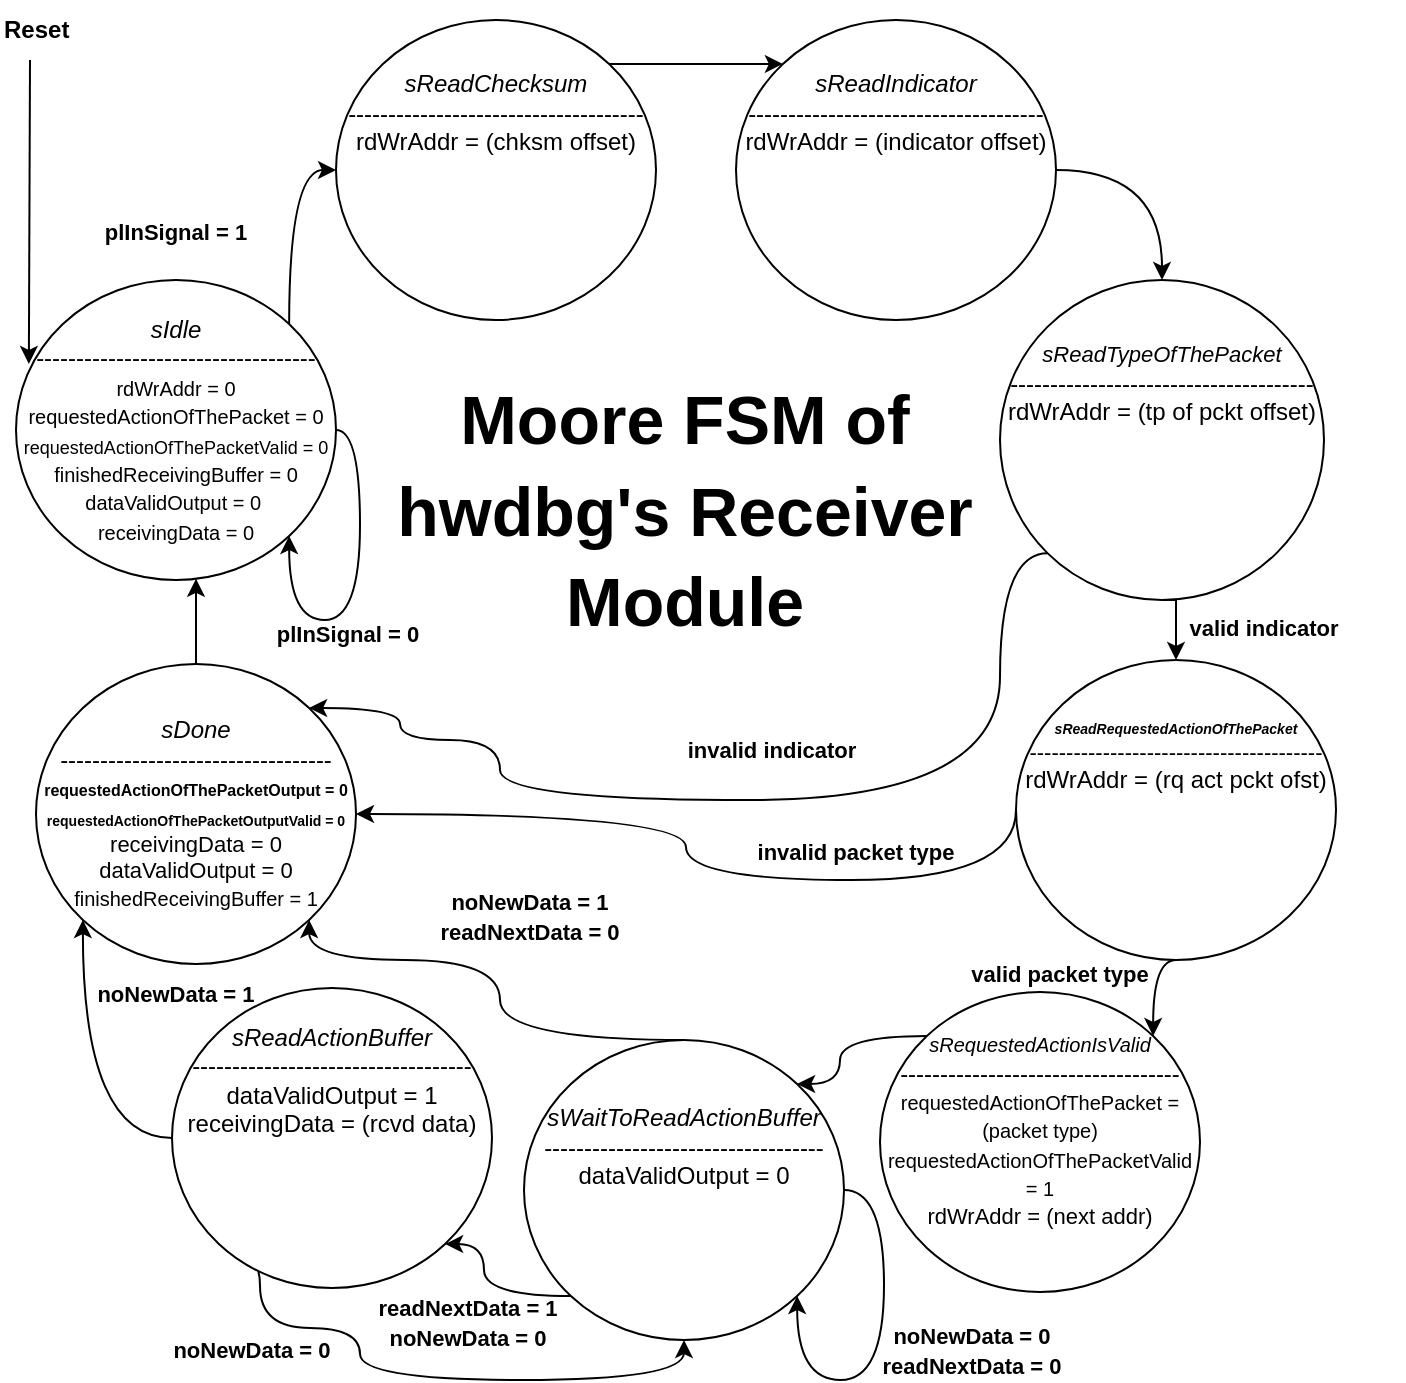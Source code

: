 <mxfile version="24.2.5" type="device">
  <diagram name="Page-1" id="hulA7HbLjxlJ7WIDWfl5">
    <mxGraphModel dx="751" dy="771" grid="1" gridSize="10" guides="1" tooltips="1" connect="1" arrows="1" fold="1" page="1" pageScale="1" pageWidth="850" pageHeight="1100" math="0" shadow="0">
      <root>
        <mxCell id="0" />
        <mxCell id="1" parent="0" />
        <mxCell id="lwTxpfjI6xgQUl9Y8i18-13" style="edgeStyle=orthogonalEdgeStyle;rounded=0;orthogonalLoop=1;jettySize=auto;html=1;exitX=1;exitY=0;exitDx=0;exitDy=0;entryX=0;entryY=0.5;entryDx=0;entryDy=0;curved=1;" parent="1" source="lwTxpfjI6xgQUl9Y8i18-1" target="lwTxpfjI6xgQUl9Y8i18-2" edge="1">
          <mxGeometry relative="1" as="geometry" />
        </mxCell>
        <mxCell id="lwTxpfjI6xgQUl9Y8i18-1" value="&lt;i&gt;sIdle&lt;/i&gt;&lt;div&gt;-----------------------------------&lt;/div&gt;&lt;div&gt;&lt;div&gt;&lt;font style=&quot;font-size: 10px;&quot;&gt;rdWrAddr = 0&lt;/font&gt;&lt;/div&gt;&lt;div&gt;&lt;font style=&quot;font-size: 10px;&quot;&gt;requestedActionOfThePacket = 0&lt;/font&gt;&lt;/div&gt;&lt;div&gt;&lt;font style=&quot;font-size: 9px;&quot;&gt;requestedActionOfThePacketValid = 0&lt;/font&gt;&lt;/div&gt;&lt;div&gt;&lt;font style=&quot;font-size: 10px;&quot;&gt;finishedReceivingBuffer = 0&lt;br&gt;&lt;/font&gt;&lt;/div&gt;&lt;div&gt;&lt;font style=&quot;font-size: 10px;&quot;&gt;dataValidOutput = 0&amp;nbsp;&lt;/font&gt;&lt;/div&gt;&lt;div&gt;&lt;font style=&quot;font-size: 10px;&quot;&gt;receivingData = 0&lt;/font&gt;&lt;/div&gt;&lt;/div&gt;" style="ellipse;whiteSpace=wrap;html=1;" parent="1" vertex="1">
          <mxGeometry x="28" y="200" width="160" height="150" as="geometry" />
        </mxCell>
        <mxCell id="lwTxpfjI6xgQUl9Y8i18-14" style="edgeStyle=orthogonalEdgeStyle;rounded=0;orthogonalLoop=1;jettySize=auto;html=1;exitX=1;exitY=0;exitDx=0;exitDy=0;entryX=0;entryY=0;entryDx=0;entryDy=0;curved=1;" parent="1" source="lwTxpfjI6xgQUl9Y8i18-2" target="lwTxpfjI6xgQUl9Y8i18-3" edge="1">
          <mxGeometry relative="1" as="geometry" />
        </mxCell>
        <mxCell id="lwTxpfjI6xgQUl9Y8i18-2" value="&lt;div&gt;&lt;i&gt;sReadChecksum&lt;/i&gt;&lt;/div&gt;&lt;div&gt;-------------------------------------&lt;/div&gt;&lt;div&gt;&lt;span style=&quot;background-color: initial;&quot;&gt;rdWrAddr = (chksm offset)&lt;/span&gt;&lt;br&gt;&lt;/div&gt;&lt;div&gt;&lt;br&gt;&lt;/div&gt;&lt;div&gt;&lt;br&gt;&lt;/div&gt;&lt;div&gt;&lt;br&gt;&lt;/div&gt;&lt;div&gt;&lt;br&gt;&lt;/div&gt;" style="ellipse;whiteSpace=wrap;html=1;" parent="1" vertex="1">
          <mxGeometry x="188" y="70" width="160" height="150" as="geometry" />
        </mxCell>
        <mxCell id="lwTxpfjI6xgQUl9Y8i18-15" style="edgeStyle=orthogonalEdgeStyle;rounded=0;orthogonalLoop=1;jettySize=auto;html=1;exitX=1;exitY=0.5;exitDx=0;exitDy=0;curved=1;" parent="1" source="lwTxpfjI6xgQUl9Y8i18-3" target="lwTxpfjI6xgQUl9Y8i18-4" edge="1">
          <mxGeometry relative="1" as="geometry" />
        </mxCell>
        <mxCell id="lwTxpfjI6xgQUl9Y8i18-3" value="&lt;div&gt;&lt;i&gt;sReadIndicator&lt;/i&gt;&lt;/div&gt;&lt;div&gt;-------------------------------------&lt;/div&gt;&lt;div&gt;&lt;div&gt;&lt;span style=&quot;background-color: initial;&quot;&gt;rdWrAddr = (indicator offset)&lt;/span&gt;&lt;br&gt;&lt;/div&gt;&lt;div&gt;&lt;br&gt;&lt;/div&gt;&lt;/div&gt;&lt;div&gt;&lt;br&gt;&lt;/div&gt;&lt;div&gt;&lt;br&gt;&lt;/div&gt;&lt;div&gt;&lt;br&gt;&lt;/div&gt;" style="ellipse;whiteSpace=wrap;html=1;" parent="1" vertex="1">
          <mxGeometry x="388" y="70" width="160" height="150" as="geometry" />
        </mxCell>
        <mxCell id="lwTxpfjI6xgQUl9Y8i18-16" style="edgeStyle=orthogonalEdgeStyle;rounded=0;orthogonalLoop=1;jettySize=auto;html=1;exitX=0.5;exitY=1;exitDx=0;exitDy=0;entryX=0.5;entryY=0;entryDx=0;entryDy=0;" parent="1" source="lwTxpfjI6xgQUl9Y8i18-4" target="lwTxpfjI6xgQUl9Y8i18-5" edge="1">
          <mxGeometry relative="1" as="geometry" />
        </mxCell>
        <mxCell id="WBZe0-MdCPCt5h2bKW3n-11" style="edgeStyle=orthogonalEdgeStyle;rounded=0;orthogonalLoop=1;jettySize=auto;html=1;exitX=0;exitY=1;exitDx=0;exitDy=0;entryX=1;entryY=0;entryDx=0;entryDy=0;curved=1;" edge="1" parent="1" source="lwTxpfjI6xgQUl9Y8i18-4" target="lwTxpfjI6xgQUl9Y8i18-9">
          <mxGeometry relative="1" as="geometry">
            <Array as="points">
              <mxPoint x="520" y="337" />
              <mxPoint x="520" y="460" />
              <mxPoint x="270" y="460" />
              <mxPoint x="270" y="430" />
              <mxPoint x="220" y="430" />
              <mxPoint x="220" y="414" />
            </Array>
          </mxGeometry>
        </mxCell>
        <mxCell id="lwTxpfjI6xgQUl9Y8i18-4" value="&lt;div&gt;&lt;font style=&quot;font-size: 11px;&quot;&gt;&lt;i&gt;sReadTypeOfThePacket&lt;/i&gt;&lt;/font&gt;&lt;/div&gt;&lt;div&gt;--------------------------------------&lt;/div&gt;&lt;div&gt;&lt;div&gt;&lt;span style=&quot;background-color: initial;&quot;&gt;rdWrAddr = (tp of pckt offset)&lt;/span&gt;&lt;br&gt;&lt;/div&gt;&lt;div&gt;&lt;br&gt;&lt;/div&gt;&lt;/div&gt;&lt;div&gt;&lt;br&gt;&lt;/div&gt;&lt;div&gt;&lt;br&gt;&lt;/div&gt;&lt;div&gt;&lt;br&gt;&lt;/div&gt;" style="ellipse;whiteSpace=wrap;html=1;" parent="1" vertex="1">
          <mxGeometry x="520" y="200" width="162" height="160" as="geometry" />
        </mxCell>
        <mxCell id="WBZe0-MdCPCt5h2bKW3n-3" style="edgeStyle=orthogonalEdgeStyle;rounded=0;orthogonalLoop=1;jettySize=auto;html=1;exitX=0.5;exitY=1;exitDx=0;exitDy=0;entryX=1;entryY=0;entryDx=0;entryDy=0;curved=1;" edge="1" parent="1" source="lwTxpfjI6xgQUl9Y8i18-5" target="2VVVqrn588o0OqSMZQ-B-1">
          <mxGeometry relative="1" as="geometry" />
        </mxCell>
        <mxCell id="WBZe0-MdCPCt5h2bKW3n-16" style="edgeStyle=orthogonalEdgeStyle;rounded=0;orthogonalLoop=1;jettySize=auto;html=1;exitX=0;exitY=0.5;exitDx=0;exitDy=0;entryX=1;entryY=0.5;entryDx=0;entryDy=0;curved=1;" edge="1" parent="1" source="lwTxpfjI6xgQUl9Y8i18-5" target="lwTxpfjI6xgQUl9Y8i18-9">
          <mxGeometry relative="1" as="geometry">
            <Array as="points">
              <mxPoint x="528" y="500" />
              <mxPoint x="363" y="500" />
              <mxPoint x="363" y="467" />
            </Array>
          </mxGeometry>
        </mxCell>
        <mxCell id="lwTxpfjI6xgQUl9Y8i18-5" value="&lt;div&gt;&lt;div style=&quot;&quot;&gt;&lt;font style=&quot;font-size: 7px;&quot;&gt;&lt;b style=&quot;&quot;&gt;&lt;i style=&quot;&quot;&gt;sReadRequestedActionOfThePacket&lt;/i&gt;&lt;/b&gt;&lt;/font&gt;&lt;/div&gt;&lt;div style=&quot;font-size: 11px;&quot;&gt;----------------------------------------&lt;/div&gt;&lt;div&gt;&lt;div&gt;&lt;span style=&quot;background-color: initial;&quot;&gt;rdWrAddr = (rq act pckt ofst)&lt;/span&gt;&lt;br&gt;&lt;/div&gt;&lt;div&gt;&lt;br&gt;&lt;/div&gt;&lt;/div&gt;&lt;div&gt;&lt;br&gt;&lt;/div&gt;&lt;/div&gt;&lt;div&gt;&lt;br&gt;&lt;/div&gt;&lt;div&gt;&lt;br&gt;&lt;/div&gt;" style="ellipse;whiteSpace=wrap;html=1;" parent="1" vertex="1">
          <mxGeometry x="528" y="390" width="160" height="150" as="geometry" />
        </mxCell>
        <mxCell id="lwTxpfjI6xgQUl9Y8i18-9" value="&lt;div&gt;&lt;i&gt;sDone&lt;br&gt;&lt;/i&gt;&lt;/div&gt;&lt;div&gt;----------------------------------&lt;/div&gt;&lt;div&gt;&lt;div&gt;&lt;font style=&quot;&quot;&gt;&lt;div style=&quot;&quot;&gt;&lt;font style=&quot;font-size: 8px;&quot;&gt;&lt;b&gt;requestedActionOfThePacketOutput = 0&lt;/b&gt;&lt;/font&gt;&lt;/div&gt;&lt;div style=&quot;&quot;&gt;&lt;font style=&quot;font-size: 7px;&quot;&gt;&lt;b&gt;requestedActionOfThePacketOutputValid = 0&lt;/b&gt;&lt;/font&gt;&lt;/div&gt;&lt;div style=&quot;font-size: 11px;&quot;&gt;receivingData = 0&lt;/div&gt;&lt;div style=&quot;font-size: 11px;&quot;&gt;dataValidOutput = 0&lt;/div&gt;&lt;div style=&quot;&quot;&gt;&lt;font style=&quot;font-size: 10px;&quot;&gt;finishedReceivingBuffer = 1&lt;/font&gt;&lt;/div&gt;&lt;/font&gt;&lt;/div&gt;&lt;/div&gt;" style="ellipse;whiteSpace=wrap;html=1;" parent="1" vertex="1">
          <mxGeometry x="38" y="392" width="160" height="150" as="geometry" />
        </mxCell>
        <mxCell id="lwTxpfjI6xgQUl9Y8i18-27" style="edgeStyle=orthogonalEdgeStyle;rounded=0;orthogonalLoop=1;jettySize=auto;html=1;curved=1;" parent="1" source="lwTxpfjI6xgQUl9Y8i18-9" target="lwTxpfjI6xgQUl9Y8i18-1" edge="1">
          <mxGeometry relative="1" as="geometry">
            <mxPoint x="316.431" y="301.967" as="sourcePoint" />
            <Array as="points">
              <mxPoint x="108" y="520" />
            </Array>
          </mxGeometry>
        </mxCell>
        <mxCell id="lwTxpfjI6xgQUl9Y8i18-11" value="" style="endArrow=classic;html=1;rounded=0;exitX=0.25;exitY=1;exitDx=0;exitDy=0;entryX=0;entryY=0;entryDx=0;entryDy=0;" parent="1" source="lwTxpfjI6xgQUl9Y8i18-12" edge="1">
          <mxGeometry width="50" height="50" relative="1" as="geometry">
            <mxPoint x="34" y="120" as="sourcePoint" />
            <mxPoint x="34.431" y="241.967" as="targetPoint" />
            <Array as="points" />
          </mxGeometry>
        </mxCell>
        <mxCell id="lwTxpfjI6xgQUl9Y8i18-12" value="&lt;b&gt;Reset&lt;/b&gt;" style="text;html=1;align=left;verticalAlign=middle;whiteSpace=wrap;rounded=0;" parent="1" vertex="1">
          <mxGeometry x="20" y="60" width="60" height="30" as="geometry" />
        </mxCell>
        <mxCell id="lwTxpfjI6xgQUl9Y8i18-20" value="&lt;b&gt;plInSignal&lt;/b&gt;&lt;b style=&quot;font-size: 11px;&quot;&gt;&amp;nbsp;= 1&lt;/b&gt;" style="text;html=1;align=center;verticalAlign=middle;whiteSpace=wrap;rounded=0;rotation=0;fontSize=11;" parent="1" vertex="1">
          <mxGeometry x="38" y="161" width="140" height="30" as="geometry" />
        </mxCell>
        <mxCell id="lwTxpfjI6xgQUl9Y8i18-36" style="edgeStyle=orthogonalEdgeStyle;rounded=0;orthogonalLoop=1;jettySize=auto;html=1;exitX=0.5;exitY=1;exitDx=0;exitDy=0;" parent="1" edge="1">
          <mxGeometry relative="1" as="geometry">
            <mxPoint x="328" y="640" as="sourcePoint" />
            <mxPoint x="328" y="640" as="targetPoint" />
          </mxGeometry>
        </mxCell>
        <mxCell id="lwTxpfjI6xgQUl9Y8i18-46" style="edgeStyle=orthogonalEdgeStyle;rounded=0;orthogonalLoop=1;jettySize=auto;html=1;entryX=1;entryY=1;entryDx=0;entryDy=0;curved=1;" parent="1" source="lwTxpfjI6xgQUl9Y8i18-1" target="lwTxpfjI6xgQUl9Y8i18-1" edge="1">
          <mxGeometry relative="1" as="geometry">
            <mxPoint x="200" y="260" as="sourcePoint" />
            <Array as="points">
              <mxPoint x="200" y="275" />
              <mxPoint x="200" y="370" />
              <mxPoint x="165" y="370" />
            </Array>
          </mxGeometry>
        </mxCell>
        <mxCell id="lwTxpfjI6xgQUl9Y8i18-47" value="&lt;span style=&quot;font-size: 11px;&quot;&gt;&lt;b&gt;plInSignal&amp;nbsp;&lt;/b&gt;&lt;/span&gt;&lt;b style=&quot;font-size: 11px;&quot;&gt;= 0&lt;/b&gt;" style="text;html=1;align=center;verticalAlign=middle;whiteSpace=wrap;rounded=0;rotation=0;" parent="1" vertex="1">
          <mxGeometry x="118" y="362" width="152" height="30" as="geometry" />
        </mxCell>
        <mxCell id="lwTxpfjI6xgQUl9Y8i18-48" value="&lt;font style=&quot;font-size: 34px;&quot;&gt;Moore FSM of hwdbg&#39;s Receiver Module&lt;/font&gt;" style="text;html=1;align=center;verticalAlign=middle;whiteSpace=wrap;rounded=0;fontStyle=1;fontSize=38;" parent="1" vertex="1">
          <mxGeometry x="205" y="300" width="315" height="30" as="geometry" />
        </mxCell>
        <mxCell id="mkyn7TBVddlZBMcVp8Z8-4" value="&lt;b&gt;valid indicator&lt;/b&gt;" style="text;html=1;align=center;verticalAlign=middle;whiteSpace=wrap;rounded=0;rotation=0;fontSize=11;" parent="1" vertex="1">
          <mxGeometry x="582" y="359" width="140" height="30" as="geometry" />
        </mxCell>
        <mxCell id="mkyn7TBVddlZBMcVp8Z8-7" value="&lt;b&gt;valid packet type&lt;/b&gt;" style="text;html=1;align=center;verticalAlign=middle;whiteSpace=wrap;rounded=0;rotation=0;fontSize=11;" parent="1" vertex="1">
          <mxGeometry x="480" y="532" width="140" height="30" as="geometry" />
        </mxCell>
        <mxCell id="WBZe0-MdCPCt5h2bKW3n-6" style="edgeStyle=orthogonalEdgeStyle;rounded=0;orthogonalLoop=1;jettySize=auto;html=1;exitX=0;exitY=0;exitDx=0;exitDy=0;entryX=1;entryY=0;entryDx=0;entryDy=0;curved=1;" edge="1" parent="1" source="2VVVqrn588o0OqSMZQ-B-1" target="2VVVqrn588o0OqSMZQ-B-2">
          <mxGeometry relative="1" as="geometry" />
        </mxCell>
        <mxCell id="2VVVqrn588o0OqSMZQ-B-1" value="&lt;div&gt;&lt;i&gt;&lt;font style=&quot;font-size: 10px;&quot;&gt;sRequestedActionIsValid&lt;/font&gt;&lt;br&gt;&lt;/i&gt;&lt;/div&gt;&lt;div&gt;-----------------------------------&lt;/div&gt;&lt;div&gt;&lt;div&gt;&lt;font style=&quot;font-size: 10px;&quot;&gt;requestedActionOfThePacket = (packet type)&lt;br&gt;&lt;/font&gt;&lt;/div&gt;&lt;div&gt;&lt;font style=&quot;font-size: 10px;&quot;&gt;requestedActionOfThePacketValid = 1&lt;/font&gt;&lt;/div&gt;&lt;/div&gt;&lt;div&gt;&lt;font style=&quot;&quot;&gt;&lt;div style=&quot;&quot;&gt;&lt;span style=&quot;background-color: initial;&quot;&gt;&lt;font style=&quot;font-size: 11px;&quot;&gt;rdWrAddr = (next addr)&lt;/font&gt;&lt;/span&gt;&lt;/div&gt;&lt;div style=&quot;font-size: 10px;&quot;&gt;&lt;br&gt;&lt;/div&gt;&lt;/font&gt;&lt;/div&gt;" style="ellipse;whiteSpace=wrap;html=1;" parent="1" vertex="1">
          <mxGeometry x="460" y="556" width="160" height="150" as="geometry" />
        </mxCell>
        <mxCell id="WBZe0-MdCPCt5h2bKW3n-14" style="edgeStyle=orthogonalEdgeStyle;rounded=0;orthogonalLoop=1;jettySize=auto;html=1;exitX=0.5;exitY=0;exitDx=0;exitDy=0;entryX=1;entryY=1;entryDx=0;entryDy=0;curved=1;" edge="1" parent="1" source="2VVVqrn588o0OqSMZQ-B-2" target="lwTxpfjI6xgQUl9Y8i18-9">
          <mxGeometry relative="1" as="geometry">
            <Array as="points">
              <mxPoint x="270" y="580" />
              <mxPoint x="270" y="540" />
              <mxPoint x="175" y="540" />
            </Array>
          </mxGeometry>
        </mxCell>
        <mxCell id="WBZe0-MdCPCt5h2bKW3n-17" style="edgeStyle=orthogonalEdgeStyle;rounded=0;orthogonalLoop=1;jettySize=auto;html=1;exitX=0;exitY=1;exitDx=0;exitDy=0;entryX=1;entryY=1;entryDx=0;entryDy=0;curved=1;" edge="1" parent="1" source="2VVVqrn588o0OqSMZQ-B-2" target="WBZe0-MdCPCt5h2bKW3n-4">
          <mxGeometry relative="1" as="geometry" />
        </mxCell>
        <mxCell id="2VVVqrn588o0OqSMZQ-B-2" value="&lt;div&gt;&lt;i&gt;sWaitToReadActionBuffer&lt;br&gt;&lt;/i&gt;&lt;/div&gt;&lt;div&gt;-----------------------------------&lt;/div&gt;&lt;div&gt;&lt;div&gt;&lt;div&gt;&lt;div&gt;dataValidOutput = 0&lt;br&gt;&lt;/div&gt;&lt;/div&gt;&lt;/div&gt;&lt;/div&gt;&lt;div&gt;&lt;br&gt;&lt;/div&gt;&lt;div&gt;&lt;br&gt;&lt;/div&gt;&lt;div&gt;&lt;br&gt;&lt;/div&gt;" style="ellipse;whiteSpace=wrap;html=1;" parent="1" vertex="1">
          <mxGeometry x="282" y="580" width="160" height="150" as="geometry" />
        </mxCell>
        <mxCell id="2VVVqrn588o0OqSMZQ-B-4" value="&lt;span style=&quot;font-size: 11px;&quot;&gt;&lt;b&gt;noNewData&amp;nbsp;&lt;/b&gt;&lt;/span&gt;&lt;b style=&quot;font-size: 11px;&quot;&gt;= 1&lt;/b&gt;&lt;div&gt;&lt;span style=&quot;font-size: 11px;&quot;&gt;&lt;b&gt;readNextData&lt;/b&gt;&lt;/span&gt;&lt;b style=&quot;font-size: 11px;&quot;&gt;&amp;nbsp;&lt;/b&gt;&lt;b style=&quot;font-size: 11px;&quot;&gt;= 0&lt;/b&gt;&lt;b style=&quot;font-size: 11px;&quot;&gt;&lt;br&gt;&lt;/b&gt;&lt;/div&gt;" style="text;html=1;align=center;verticalAlign=middle;whiteSpace=wrap;rounded=0;rotation=0;" parent="1" vertex="1">
          <mxGeometry x="208.5" y="503" width="152" height="30" as="geometry" />
        </mxCell>
        <mxCell id="2VVVqrn588o0OqSMZQ-B-6" value="&lt;span style=&quot;font-size: 11px;&quot;&gt;&lt;b&gt;readNextData&lt;/b&gt;&lt;/span&gt;&lt;b style=&quot;font-size: 11px;&quot;&gt;&amp;nbsp;&lt;/b&gt;&lt;b style=&quot;font-size: 11px;&quot;&gt;= 1&lt;/b&gt;&lt;div&gt;&lt;b style=&quot;font-size: 11px;&quot;&gt;noNewData = 0&lt;/b&gt;&lt;/div&gt;" style="text;html=1;align=center;verticalAlign=middle;whiteSpace=wrap;rounded=0;rotation=0;" parent="1" vertex="1">
          <mxGeometry x="178" y="706" width="152" height="30" as="geometry" />
        </mxCell>
        <mxCell id="2VVVqrn588o0OqSMZQ-B-9" value="&lt;span style=&quot;font-size: 11px;&quot;&gt;&lt;b&gt;noNewData&amp;nbsp;&lt;/b&gt;&lt;/span&gt;&lt;b style=&quot;font-size: 11px;&quot;&gt;= 0&lt;/b&gt;&lt;div&gt;&lt;span style=&quot;font-size: 11px;&quot;&gt;&lt;b&gt;readNextData = 0&lt;/b&gt;&lt;/span&gt;&lt;br&gt;&lt;/div&gt;" style="text;html=1;align=center;verticalAlign=middle;whiteSpace=wrap;rounded=0;rotation=0;" parent="1" vertex="1">
          <mxGeometry x="430" y="720" width="152" height="30" as="geometry" />
        </mxCell>
        <mxCell id="2VVVqrn588o0OqSMZQ-B-15" value="&lt;b&gt;invalid indicator&lt;/b&gt;" style="text;html=1;align=center;verticalAlign=middle;whiteSpace=wrap;rounded=0;rotation=0;fontSize=11;" parent="1" vertex="1">
          <mxGeometry x="336" y="420" width="140" height="30" as="geometry" />
        </mxCell>
        <mxCell id="2VVVqrn588o0OqSMZQ-B-20" value="&lt;b&gt;invalid packet type&lt;/b&gt;" style="text;html=1;align=center;verticalAlign=middle;whiteSpace=wrap;rounded=0;rotation=0;fontSize=11;" parent="1" vertex="1">
          <mxGeometry x="378" y="470" width="140" height="32" as="geometry" />
        </mxCell>
        <mxCell id="WBZe0-MdCPCt5h2bKW3n-19" style="edgeStyle=orthogonalEdgeStyle;rounded=0;orthogonalLoop=1;jettySize=auto;html=1;exitX=0;exitY=1;exitDx=0;exitDy=0;entryX=0.5;entryY=1;entryDx=0;entryDy=0;curved=1;" edge="1" parent="1" source="WBZe0-MdCPCt5h2bKW3n-4" target="2VVVqrn588o0OqSMZQ-B-2">
          <mxGeometry relative="1" as="geometry">
            <Array as="points">
              <mxPoint x="150" y="682" />
              <mxPoint x="150" y="724" />
              <mxPoint x="200" y="724" />
              <mxPoint x="200" y="750" />
              <mxPoint x="362" y="750" />
            </Array>
          </mxGeometry>
        </mxCell>
        <mxCell id="WBZe0-MdCPCt5h2bKW3n-21" style="edgeStyle=orthogonalEdgeStyle;rounded=0;orthogonalLoop=1;jettySize=auto;html=1;exitX=0;exitY=0.5;exitDx=0;exitDy=0;entryX=0;entryY=1;entryDx=0;entryDy=0;curved=1;" edge="1" parent="1" source="WBZe0-MdCPCt5h2bKW3n-4" target="lwTxpfjI6xgQUl9Y8i18-9">
          <mxGeometry relative="1" as="geometry" />
        </mxCell>
        <mxCell id="WBZe0-MdCPCt5h2bKW3n-4" value="&lt;div&gt;&lt;i&gt;sReadActionBuffer&lt;br&gt;&lt;/i&gt;&lt;/div&gt;&lt;div&gt;-----------------------------------&lt;/div&gt;&lt;div&gt;&lt;div&gt;&lt;div&gt;&lt;div&gt;dataValidOutput = 1&lt;/div&gt;&lt;/div&gt;&lt;/div&gt;&lt;/div&gt;&lt;div&gt;receivingData = (rcvd data)&lt;/div&gt;&lt;div&gt;&lt;br&gt;&lt;/div&gt;&lt;div&gt;&lt;br&gt;&lt;/div&gt;&lt;div&gt;&lt;br&gt;&lt;/div&gt;&lt;div&gt;&lt;br&gt;&lt;/div&gt;" style="ellipse;whiteSpace=wrap;html=1;" vertex="1" parent="1">
          <mxGeometry x="106" y="554" width="160" height="150" as="geometry" />
        </mxCell>
        <mxCell id="WBZe0-MdCPCt5h2bKW3n-7" style="edgeStyle=orthogonalEdgeStyle;rounded=0;orthogonalLoop=1;jettySize=auto;html=1;exitX=0.5;exitY=1;exitDx=0;exitDy=0;" edge="1" parent="1" source="lwTxpfjI6xgQUl9Y8i18-48" target="lwTxpfjI6xgQUl9Y8i18-48">
          <mxGeometry relative="1" as="geometry" />
        </mxCell>
        <mxCell id="WBZe0-MdCPCt5h2bKW3n-18" style="edgeStyle=orthogonalEdgeStyle;rounded=0;orthogonalLoop=1;jettySize=auto;html=1;exitX=1;exitY=0.5;exitDx=0;exitDy=0;entryX=1;entryY=1;entryDx=0;entryDy=0;curved=1;" edge="1" parent="1" source="2VVVqrn588o0OqSMZQ-B-2" target="2VVVqrn588o0OqSMZQ-B-2">
          <mxGeometry relative="1" as="geometry" />
        </mxCell>
        <mxCell id="WBZe0-MdCPCt5h2bKW3n-20" value="&lt;span style=&quot;font-size: 11px;&quot;&gt;&lt;b&gt;noNewData&amp;nbsp;&lt;/b&gt;&lt;/span&gt;&lt;b style=&quot;font-size: 11px;&quot;&gt;= 0&lt;/b&gt;" style="text;html=1;align=center;verticalAlign=middle;whiteSpace=wrap;rounded=0;rotation=0;" vertex="1" parent="1">
          <mxGeometry x="70" y="720" width="152" height="30" as="geometry" />
        </mxCell>
        <mxCell id="WBZe0-MdCPCt5h2bKW3n-22" value="&lt;span style=&quot;font-size: 11px;&quot;&gt;&lt;b&gt;noNewData&amp;nbsp;&lt;/b&gt;&lt;/span&gt;&lt;b style=&quot;font-size: 11px;&quot;&gt;= 1&lt;/b&gt;" style="text;html=1;align=center;verticalAlign=middle;whiteSpace=wrap;rounded=0;rotation=0;" vertex="1" parent="1">
          <mxGeometry x="32" y="542" width="152" height="30" as="geometry" />
        </mxCell>
      </root>
    </mxGraphModel>
  </diagram>
</mxfile>
